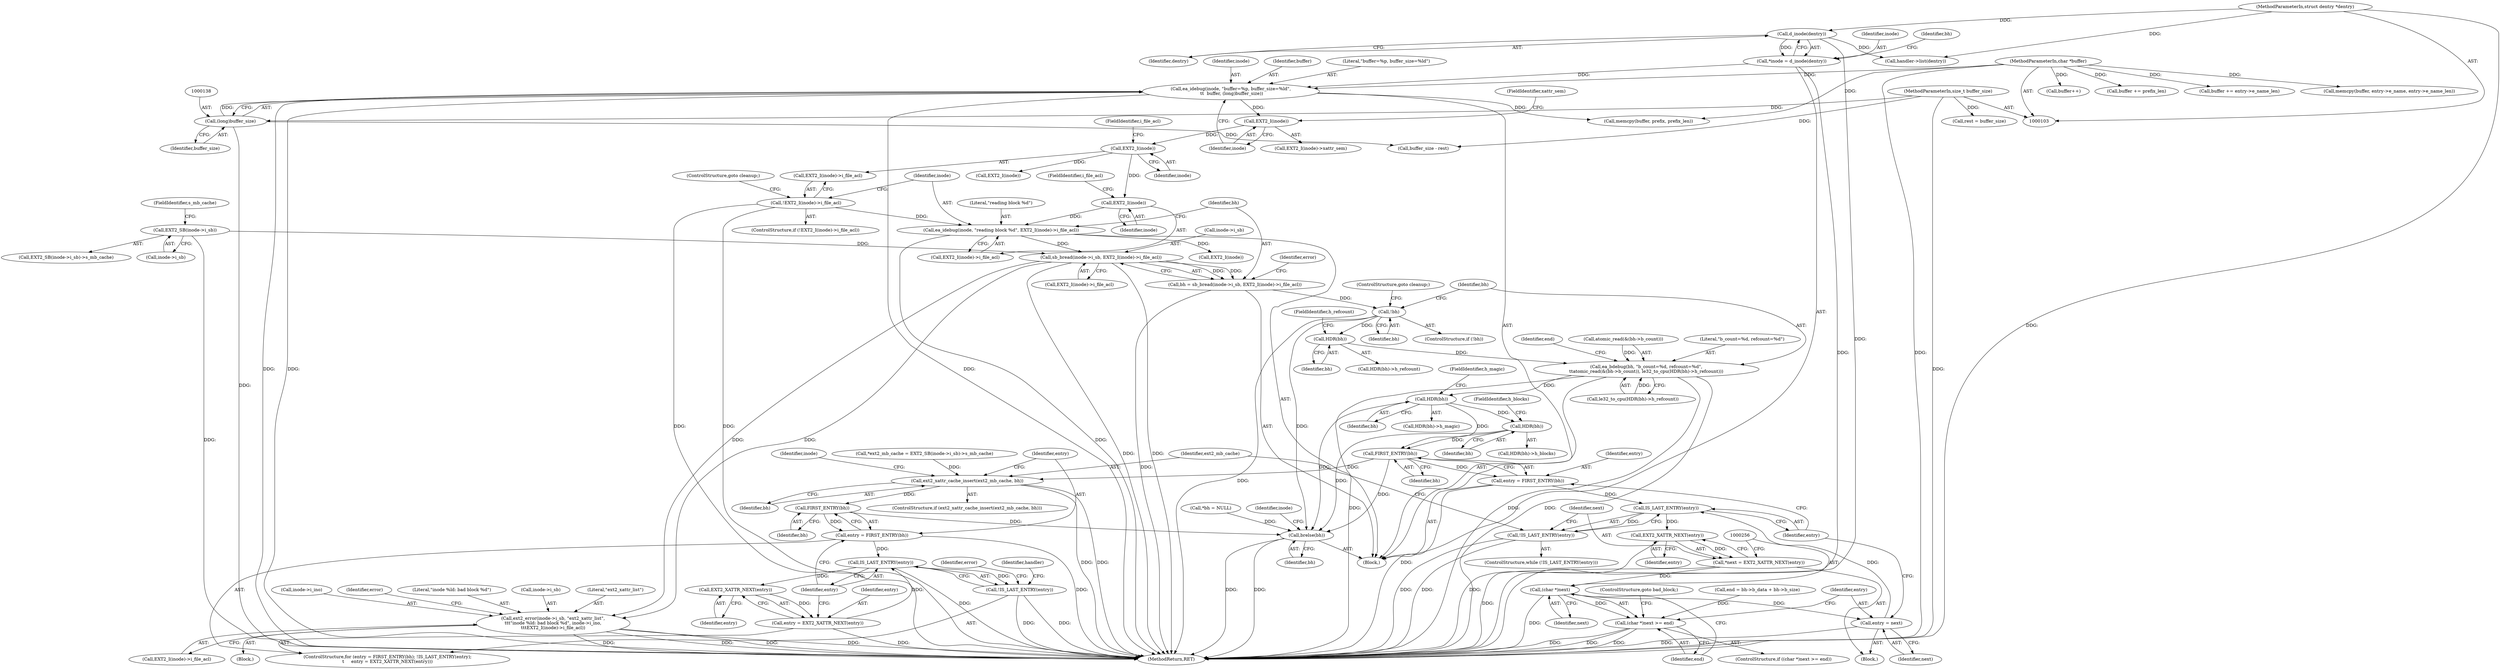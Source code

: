 digraph "0_linux_be0726d33cb8f411945884664924bed3cb8c70ee_8@API" {
"1000165" [label="(Call,sb_bread(inode->i_sb, EXT2_I(inode)->i_file_acl))"];
"1000128" [label="(Call,EXT2_SB(inode->i_sb))"];
"1000156" [label="(Call,ea_idebug(inode, \"reading block %d\", EXT2_I(inode)->i_file_acl))"];
"1000160" [label="(Call,EXT2_I(inode))"];
"1000152" [label="(Call,EXT2_I(inode))"];
"1000143" [label="(Call,EXT2_I(inode))"];
"1000133" [label="(Call,ea_idebug(inode, \"buffer=%p, buffer_size=%ld\",\n \t\t  buffer, (long)buffer_size))"];
"1000109" [label="(Call,*inode = d_inode(dentry))"];
"1000111" [label="(Call,d_inode(dentry))"];
"1000104" [label="(MethodParameterIn,struct dentry *dentry)"];
"1000105" [label="(MethodParameterIn,char *buffer)"];
"1000137" [label="(Call,(long)buffer_size)"];
"1000106" [label="(MethodParameterIn,size_t buffer_size)"];
"1000150" [label="(Call,!EXT2_I(inode)->i_file_acl)"];
"1000163" [label="(Call,bh = sb_bread(inode->i_sb, EXT2_I(inode)->i_file_acl))"];
"1000178" [label="(Call,!bh)"];
"1000191" [label="(Call,HDR(bh))"];
"1000181" [label="(Call,ea_bdebug(bh, \"b_count=%d, refcount=%d\",\n\t\tatomic_read(&(bh->b_count)), le32_to_cpu(HDR(bh)->h_refcount)))"];
"1000207" [label="(Call,HDR(bh))"];
"1000214" [label="(Call,HDR(bh))"];
"1000241" [label="(Call,FIRST_ENTRY(bh))"];
"1000239" [label="(Call,entry = FIRST_ENTRY(bh))"];
"1000245" [label="(Call,IS_LAST_ENTRY(entry))"];
"1000244" [label="(Call,!IS_LAST_ENTRY(entry))"];
"1000251" [label="(Call,EXT2_XATTR_NEXT(entry))"];
"1000249" [label="(Call,*next = EXT2_XATTR_NEXT(entry))"];
"1000255" [label="(Call,(char *)next)"];
"1000254" [label="(Call,(char *)next >= end)"];
"1000260" [label="(Call,entry = next)"];
"1000264" [label="(Call,ext2_xattr_cache_insert(ext2_mb_cache, bh))"];
"1000273" [label="(Call,FIRST_ENTRY(bh))"];
"1000271" [label="(Call,entry = FIRST_ENTRY(bh))"];
"1000276" [label="(Call,IS_LAST_ENTRY(entry))"];
"1000275" [label="(Call,!IS_LAST_ENTRY(entry))"];
"1000280" [label="(Call,EXT2_XATTR_NEXT(entry))"];
"1000278" [label="(Call,entry = EXT2_XATTR_NEXT(entry))"];
"1000366" [label="(Call,brelse(bh))"];
"1000221" [label="(Call,ext2_error(inode->i_sb, \"ext2_xattr_list\",\n\t\t\t\"inode %ld: bad block %d\", inode->i_ino,\n\t\t\tEXT2_I(inode)->i_file_acl))"];
"1000246" [label="(Identifier,entry)"];
"1000244" [label="(Call,!IS_LAST_ENTRY(entry))"];
"1000281" [label="(Identifier,entry)"];
"1000354" [label="(Call,buffer++)"];
"1000195" [label="(Identifier,end)"];
"1000249" [label="(Call,*next = EXT2_XATTR_NEXT(entry))"];
"1000180" [label="(ControlStructure,goto cleanup;)"];
"1000272" [label="(Identifier,entry)"];
"1000142" [label="(Call,EXT2_I(inode)->xattr_sem)"];
"1000105" [label="(MethodParameterIn,char *buffer)"];
"1000153" [label="(Identifier,inode)"];
"1000235" [label="(Identifier,error)"];
"1000155" [label="(ControlStructure,goto cleanup;)"];
"1000251" [label="(Call,EXT2_XATTR_NEXT(entry))"];
"1000266" [label="(Identifier,bh)"];
"1000177" [label="(ControlStructure,if (!bh))"];
"1000258" [label="(Identifier,end)"];
"1000150" [label="(Call,!EXT2_I(inode)->i_file_acl)"];
"1000192" [label="(Identifier,bh)"];
"1000216" [label="(FieldIdentifier,h_blocks)"];
"1000239" [label="(Call,entry = FIRST_ENTRY(bh))"];
"1000257" [label="(Identifier,next)"];
"1000111" [label="(Call,d_inode(dentry))"];
"1000169" [label="(Call,EXT2_I(inode)->i_file_acl)"];
"1000106" [label="(MethodParameterIn,size_t buffer_size)"];
"1000112" [label="(Identifier,dentry)"];
"1000280" [label="(Call,EXT2_XATTR_NEXT(entry))"];
"1000145" [label="(FieldIdentifier,xattr_sem)"];
"1000276" [label="(Call,IS_LAST_ENTRY(entry))"];
"1000104" [label="(MethodParameterIn,struct dentry *dentry)"];
"1000193" [label="(FieldIdentifier,h_refcount)"];
"1000189" [label="(Call,le32_to_cpu(HDR(bh)->h_refcount))"];
"1000241" [label="(Call,FIRST_ENTRY(bh))"];
"1000114" [label="(Call,*bh = NULL)"];
"1000277" [label="(Identifier,entry)"];
"1000166" [label="(Call,inode->i_sb)"];
"1000181" [label="(Call,ea_bdebug(bh, \"b_count=%d, refcount=%d\",\n\t\tatomic_read(&(bh->b_count)), le32_to_cpu(HDR(bh)->h_refcount)))"];
"1000182" [label="(Identifier,bh)"];
"1000213" [label="(Call,HDR(bh)->h_blocks)"];
"1000194" [label="(Call,end = bh->b_data + bh->b_size)"];
"1000226" [label="(Literal,\"inode %ld: bad block %d\")"];
"1000259" [label="(ControlStructure,goto bad_block;)"];
"1000162" [label="(FieldIdentifier,i_file_acl)"];
"1000183" [label="(Literal,\"b_count=%d, refcount=%d\")"];
"1000156" [label="(Call,ea_idebug(inode, \"reading block %d\", EXT2_I(inode)->i_file_acl))"];
"1000242" [label="(Identifier,bh)"];
"1000163" [label="(Call,bh = sb_bread(inode->i_sb, EXT2_I(inode)->i_file_acl))"];
"1000265" [label="(Identifier,ext2_mb_cache)"];
"1000261" [label="(Identifier,entry)"];
"1000129" [label="(Call,inode->i_sb)"];
"1000135" [label="(Literal,\"buffer=%p, buffer_size=%ld\")"];
"1000219" [label="(Block,)"];
"1000209" [label="(FieldIdentifier,h_magic)"];
"1000275" [label="(Call,!IS_LAST_ENTRY(entry))"];
"1000240" [label="(Identifier,entry)"];
"1000222" [label="(Call,inode->i_sb)"];
"1000260" [label="(Call,entry = next)"];
"1000252" [label="(Identifier,entry)"];
"1000274" [label="(Identifier,bh)"];
"1000134" [label="(Identifier,inode)"];
"1000366" [label="(Call,brelse(bh))"];
"1000298" [label="(Call,handler->list(dentry))"];
"1000376" [label="(MethodReturn,RET)"];
"1000128" [label="(Call,EXT2_SB(inode->i_sb))"];
"1000152" [label="(Call,EXT2_I(inode))"];
"1000207" [label="(Call,HDR(bh))"];
"1000263" [label="(ControlStructure,if (ext2_xattr_cache_insert(ext2_mb_cache, bh)))"];
"1000132" [label="(FieldIdentifier,s_mb_cache)"];
"1000158" [label="(Literal,\"reading block %d\")"];
"1000214" [label="(Call,HDR(bh))"];
"1000137" [label="(Call,(long)buffer_size)"];
"1000285" [label="(Identifier,handler)"];
"1000191" [label="(Call,HDR(bh))"];
"1000255" [label="(Call,(char *)next)"];
"1000279" [label="(Identifier,entry)"];
"1000143" [label="(Call,EXT2_I(inode))"];
"1000250" [label="(Identifier,next)"];
"1000262" [label="(Identifier,next)"];
"1000336" [label="(Call,buffer += prefix_len)"];
"1000154" [label="(FieldIdentifier,i_file_acl)"];
"1000268" [label="(Identifier,inode)"];
"1000110" [label="(Identifier,inode)"];
"1000170" [label="(Call,EXT2_I(inode))"];
"1000253" [label="(ControlStructure,if ((char *)next >= end))"];
"1000270" [label="(ControlStructure,for (entry = FIRST_ENTRY(bh); !IS_LAST_ENTRY(entry);\n\t     entry = EXT2_XATTR_NEXT(entry)))"];
"1000151" [label="(Call,EXT2_I(inode)->i_file_acl)"];
"1000206" [label="(Call,HDR(bh)->h_magic)"];
"1000164" [label="(Identifier,bh)"];
"1000254" [label="(Call,(char *)next >= end)"];
"1000347" [label="(Call,buffer += entry->e_name_len)"];
"1000165" [label="(Call,sb_bread(inode->i_sb, EXT2_I(inode)->i_file_acl))"];
"1000107" [label="(Block,)"];
"1000339" [label="(Call,memcpy(buffer, entry->e_name, entry->e_name_len))"];
"1000149" [label="(ControlStructure,if (!EXT2_I(inode)->i_file_acl))"];
"1000371" [label="(Call,EXT2_I(inode))"];
"1000367" [label="(Identifier,bh)"];
"1000225" [label="(Literal,\"ext2_xattr_list\")"];
"1000127" [label="(Call,EXT2_SB(inode->i_sb)->s_mb_cache)"];
"1000243" [label="(ControlStructure,while (!IS_LAST_ENTRY(entry)))"];
"1000361" [label="(Identifier,error)"];
"1000109" [label="(Call,*inode = d_inode(dentry))"];
"1000190" [label="(Call,HDR(bh)->h_refcount)"];
"1000372" [label="(Identifier,inode)"];
"1000144" [label="(Identifier,inode)"];
"1000157" [label="(Identifier,inode)"];
"1000115" [label="(Identifier,bh)"];
"1000273" [label="(Call,FIRST_ENTRY(bh))"];
"1000227" [label="(Call,inode->i_ino)"];
"1000136" [label="(Identifier,buffer)"];
"1000161" [label="(Identifier,inode)"];
"1000332" [label="(Call,memcpy(buffer, prefix, prefix_len))"];
"1000160" [label="(Call,EXT2_I(inode))"];
"1000174" [label="(Identifier,error)"];
"1000133" [label="(Call,ea_idebug(inode, \"buffer=%p, buffer_size=%ld\",\n \t\t  buffer, (long)buffer_size))"];
"1000221" [label="(Call,ext2_error(inode->i_sb, \"ext2_xattr_list\",\n\t\t\t\"inode %ld: bad block %d\", inode->i_ino,\n\t\t\tEXT2_I(inode)->i_file_acl))"];
"1000230" [label="(Call,EXT2_I(inode)->i_file_acl)"];
"1000184" [label="(Call,atomic_read(&(bh->b_count)))"];
"1000271" [label="(Call,entry = FIRST_ENTRY(bh))"];
"1000178" [label="(Call,!bh)"];
"1000125" [label="(Call,*ext2_mb_cache = EXT2_SB(inode->i_sb)->s_mb_cache)"];
"1000139" [label="(Identifier,buffer_size)"];
"1000120" [label="(Call,rest = buffer_size)"];
"1000247" [label="(Block,)"];
"1000264" [label="(Call,ext2_xattr_cache_insert(ext2_mb_cache, bh))"];
"1000278" [label="(Call,entry = EXT2_XATTR_NEXT(entry))"];
"1000159" [label="(Call,EXT2_I(inode)->i_file_acl)"];
"1000245" [label="(Call,IS_LAST_ENTRY(entry))"];
"1000208" [label="(Identifier,bh)"];
"1000179" [label="(Identifier,bh)"];
"1000362" [label="(Call,buffer_size - rest)"];
"1000215" [label="(Identifier,bh)"];
"1000165" -> "1000163"  [label="AST: "];
"1000165" -> "1000169"  [label="CFG: "];
"1000166" -> "1000165"  [label="AST: "];
"1000169" -> "1000165"  [label="AST: "];
"1000163" -> "1000165"  [label="CFG: "];
"1000165" -> "1000376"  [label="DDG: "];
"1000165" -> "1000376"  [label="DDG: "];
"1000165" -> "1000163"  [label="DDG: "];
"1000165" -> "1000163"  [label="DDG: "];
"1000128" -> "1000165"  [label="DDG: "];
"1000156" -> "1000165"  [label="DDG: "];
"1000165" -> "1000221"  [label="DDG: "];
"1000165" -> "1000221"  [label="DDG: "];
"1000128" -> "1000127"  [label="AST: "];
"1000128" -> "1000129"  [label="CFG: "];
"1000129" -> "1000128"  [label="AST: "];
"1000132" -> "1000128"  [label="CFG: "];
"1000128" -> "1000376"  [label="DDG: "];
"1000156" -> "1000107"  [label="AST: "];
"1000156" -> "1000159"  [label="CFG: "];
"1000157" -> "1000156"  [label="AST: "];
"1000158" -> "1000156"  [label="AST: "];
"1000159" -> "1000156"  [label="AST: "];
"1000164" -> "1000156"  [label="CFG: "];
"1000156" -> "1000376"  [label="DDG: "];
"1000160" -> "1000156"  [label="DDG: "];
"1000150" -> "1000156"  [label="DDG: "];
"1000156" -> "1000170"  [label="DDG: "];
"1000160" -> "1000159"  [label="AST: "];
"1000160" -> "1000161"  [label="CFG: "];
"1000161" -> "1000160"  [label="AST: "];
"1000162" -> "1000160"  [label="CFG: "];
"1000152" -> "1000160"  [label="DDG: "];
"1000152" -> "1000151"  [label="AST: "];
"1000152" -> "1000153"  [label="CFG: "];
"1000153" -> "1000152"  [label="AST: "];
"1000154" -> "1000152"  [label="CFG: "];
"1000143" -> "1000152"  [label="DDG: "];
"1000152" -> "1000371"  [label="DDG: "];
"1000143" -> "1000142"  [label="AST: "];
"1000143" -> "1000144"  [label="CFG: "];
"1000144" -> "1000143"  [label="AST: "];
"1000145" -> "1000143"  [label="CFG: "];
"1000133" -> "1000143"  [label="DDG: "];
"1000133" -> "1000107"  [label="AST: "];
"1000133" -> "1000137"  [label="CFG: "];
"1000134" -> "1000133"  [label="AST: "];
"1000135" -> "1000133"  [label="AST: "];
"1000136" -> "1000133"  [label="AST: "];
"1000137" -> "1000133"  [label="AST: "];
"1000144" -> "1000133"  [label="CFG: "];
"1000133" -> "1000376"  [label="DDG: "];
"1000133" -> "1000376"  [label="DDG: "];
"1000133" -> "1000376"  [label="DDG: "];
"1000109" -> "1000133"  [label="DDG: "];
"1000105" -> "1000133"  [label="DDG: "];
"1000137" -> "1000133"  [label="DDG: "];
"1000133" -> "1000332"  [label="DDG: "];
"1000109" -> "1000107"  [label="AST: "];
"1000109" -> "1000111"  [label="CFG: "];
"1000110" -> "1000109"  [label="AST: "];
"1000111" -> "1000109"  [label="AST: "];
"1000115" -> "1000109"  [label="CFG: "];
"1000109" -> "1000376"  [label="DDG: "];
"1000111" -> "1000109"  [label="DDG: "];
"1000111" -> "1000112"  [label="CFG: "];
"1000112" -> "1000111"  [label="AST: "];
"1000111" -> "1000376"  [label="DDG: "];
"1000104" -> "1000111"  [label="DDG: "];
"1000111" -> "1000298"  [label="DDG: "];
"1000104" -> "1000103"  [label="AST: "];
"1000104" -> "1000376"  [label="DDG: "];
"1000104" -> "1000298"  [label="DDG: "];
"1000105" -> "1000103"  [label="AST: "];
"1000105" -> "1000376"  [label="DDG: "];
"1000105" -> "1000332"  [label="DDG: "];
"1000105" -> "1000336"  [label="DDG: "];
"1000105" -> "1000339"  [label="DDG: "];
"1000105" -> "1000347"  [label="DDG: "];
"1000105" -> "1000354"  [label="DDG: "];
"1000137" -> "1000139"  [label="CFG: "];
"1000138" -> "1000137"  [label="AST: "];
"1000139" -> "1000137"  [label="AST: "];
"1000137" -> "1000376"  [label="DDG: "];
"1000106" -> "1000137"  [label="DDG: "];
"1000137" -> "1000362"  [label="DDG: "];
"1000106" -> "1000103"  [label="AST: "];
"1000106" -> "1000376"  [label="DDG: "];
"1000106" -> "1000120"  [label="DDG: "];
"1000106" -> "1000362"  [label="DDG: "];
"1000150" -> "1000149"  [label="AST: "];
"1000150" -> "1000151"  [label="CFG: "];
"1000151" -> "1000150"  [label="AST: "];
"1000155" -> "1000150"  [label="CFG: "];
"1000157" -> "1000150"  [label="CFG: "];
"1000150" -> "1000376"  [label="DDG: "];
"1000150" -> "1000376"  [label="DDG: "];
"1000163" -> "1000107"  [label="AST: "];
"1000164" -> "1000163"  [label="AST: "];
"1000174" -> "1000163"  [label="CFG: "];
"1000163" -> "1000376"  [label="DDG: "];
"1000163" -> "1000178"  [label="DDG: "];
"1000178" -> "1000177"  [label="AST: "];
"1000178" -> "1000179"  [label="CFG: "];
"1000179" -> "1000178"  [label="AST: "];
"1000180" -> "1000178"  [label="CFG: "];
"1000182" -> "1000178"  [label="CFG: "];
"1000178" -> "1000376"  [label="DDG: "];
"1000178" -> "1000191"  [label="DDG: "];
"1000178" -> "1000366"  [label="DDG: "];
"1000191" -> "1000190"  [label="AST: "];
"1000191" -> "1000192"  [label="CFG: "];
"1000192" -> "1000191"  [label="AST: "];
"1000193" -> "1000191"  [label="CFG: "];
"1000191" -> "1000181"  [label="DDG: "];
"1000181" -> "1000107"  [label="AST: "];
"1000181" -> "1000189"  [label="CFG: "];
"1000182" -> "1000181"  [label="AST: "];
"1000183" -> "1000181"  [label="AST: "];
"1000184" -> "1000181"  [label="AST: "];
"1000189" -> "1000181"  [label="AST: "];
"1000195" -> "1000181"  [label="CFG: "];
"1000181" -> "1000376"  [label="DDG: "];
"1000181" -> "1000376"  [label="DDG: "];
"1000181" -> "1000376"  [label="DDG: "];
"1000184" -> "1000181"  [label="DDG: "];
"1000189" -> "1000181"  [label="DDG: "];
"1000181" -> "1000207"  [label="DDG: "];
"1000207" -> "1000206"  [label="AST: "];
"1000207" -> "1000208"  [label="CFG: "];
"1000208" -> "1000207"  [label="AST: "];
"1000209" -> "1000207"  [label="CFG: "];
"1000207" -> "1000214"  [label="DDG: "];
"1000207" -> "1000241"  [label="DDG: "];
"1000207" -> "1000366"  [label="DDG: "];
"1000214" -> "1000213"  [label="AST: "];
"1000214" -> "1000215"  [label="CFG: "];
"1000215" -> "1000214"  [label="AST: "];
"1000216" -> "1000214"  [label="CFG: "];
"1000214" -> "1000241"  [label="DDG: "];
"1000214" -> "1000366"  [label="DDG: "];
"1000241" -> "1000239"  [label="AST: "];
"1000241" -> "1000242"  [label="CFG: "];
"1000242" -> "1000241"  [label="AST: "];
"1000239" -> "1000241"  [label="CFG: "];
"1000241" -> "1000239"  [label="DDG: "];
"1000241" -> "1000264"  [label="DDG: "];
"1000241" -> "1000366"  [label="DDG: "];
"1000239" -> "1000107"  [label="AST: "];
"1000240" -> "1000239"  [label="AST: "];
"1000246" -> "1000239"  [label="CFG: "];
"1000239" -> "1000376"  [label="DDG: "];
"1000239" -> "1000245"  [label="DDG: "];
"1000245" -> "1000244"  [label="AST: "];
"1000245" -> "1000246"  [label="CFG: "];
"1000246" -> "1000245"  [label="AST: "];
"1000244" -> "1000245"  [label="CFG: "];
"1000245" -> "1000244"  [label="DDG: "];
"1000260" -> "1000245"  [label="DDG: "];
"1000245" -> "1000251"  [label="DDG: "];
"1000244" -> "1000243"  [label="AST: "];
"1000250" -> "1000244"  [label="CFG: "];
"1000265" -> "1000244"  [label="CFG: "];
"1000244" -> "1000376"  [label="DDG: "];
"1000244" -> "1000376"  [label="DDG: "];
"1000251" -> "1000249"  [label="AST: "];
"1000251" -> "1000252"  [label="CFG: "];
"1000252" -> "1000251"  [label="AST: "];
"1000249" -> "1000251"  [label="CFG: "];
"1000251" -> "1000376"  [label="DDG: "];
"1000251" -> "1000249"  [label="DDG: "];
"1000249" -> "1000247"  [label="AST: "];
"1000250" -> "1000249"  [label="AST: "];
"1000256" -> "1000249"  [label="CFG: "];
"1000249" -> "1000376"  [label="DDG: "];
"1000249" -> "1000255"  [label="DDG: "];
"1000255" -> "1000254"  [label="AST: "];
"1000255" -> "1000257"  [label="CFG: "];
"1000256" -> "1000255"  [label="AST: "];
"1000257" -> "1000255"  [label="AST: "];
"1000258" -> "1000255"  [label="CFG: "];
"1000255" -> "1000376"  [label="DDG: "];
"1000255" -> "1000254"  [label="DDG: "];
"1000255" -> "1000260"  [label="DDG: "];
"1000254" -> "1000253"  [label="AST: "];
"1000254" -> "1000258"  [label="CFG: "];
"1000258" -> "1000254"  [label="AST: "];
"1000259" -> "1000254"  [label="CFG: "];
"1000261" -> "1000254"  [label="CFG: "];
"1000254" -> "1000376"  [label="DDG: "];
"1000254" -> "1000376"  [label="DDG: "];
"1000254" -> "1000376"  [label="DDG: "];
"1000194" -> "1000254"  [label="DDG: "];
"1000260" -> "1000247"  [label="AST: "];
"1000260" -> "1000262"  [label="CFG: "];
"1000261" -> "1000260"  [label="AST: "];
"1000262" -> "1000260"  [label="AST: "];
"1000246" -> "1000260"  [label="CFG: "];
"1000260" -> "1000376"  [label="DDG: "];
"1000264" -> "1000263"  [label="AST: "];
"1000264" -> "1000266"  [label="CFG: "];
"1000265" -> "1000264"  [label="AST: "];
"1000266" -> "1000264"  [label="AST: "];
"1000268" -> "1000264"  [label="CFG: "];
"1000272" -> "1000264"  [label="CFG: "];
"1000264" -> "1000376"  [label="DDG: "];
"1000264" -> "1000376"  [label="DDG: "];
"1000125" -> "1000264"  [label="DDG: "];
"1000264" -> "1000273"  [label="DDG: "];
"1000273" -> "1000271"  [label="AST: "];
"1000273" -> "1000274"  [label="CFG: "];
"1000274" -> "1000273"  [label="AST: "];
"1000271" -> "1000273"  [label="CFG: "];
"1000273" -> "1000271"  [label="DDG: "];
"1000273" -> "1000366"  [label="DDG: "];
"1000271" -> "1000270"  [label="AST: "];
"1000272" -> "1000271"  [label="AST: "];
"1000277" -> "1000271"  [label="CFG: "];
"1000271" -> "1000376"  [label="DDG: "];
"1000271" -> "1000276"  [label="DDG: "];
"1000276" -> "1000275"  [label="AST: "];
"1000276" -> "1000277"  [label="CFG: "];
"1000277" -> "1000276"  [label="AST: "];
"1000275" -> "1000276"  [label="CFG: "];
"1000276" -> "1000376"  [label="DDG: "];
"1000276" -> "1000275"  [label="DDG: "];
"1000278" -> "1000276"  [label="DDG: "];
"1000276" -> "1000280"  [label="DDG: "];
"1000275" -> "1000270"  [label="AST: "];
"1000285" -> "1000275"  [label="CFG: "];
"1000361" -> "1000275"  [label="CFG: "];
"1000275" -> "1000376"  [label="DDG: "];
"1000275" -> "1000376"  [label="DDG: "];
"1000280" -> "1000278"  [label="AST: "];
"1000280" -> "1000281"  [label="CFG: "];
"1000281" -> "1000280"  [label="AST: "];
"1000278" -> "1000280"  [label="CFG: "];
"1000280" -> "1000278"  [label="DDG: "];
"1000278" -> "1000270"  [label="AST: "];
"1000279" -> "1000278"  [label="AST: "];
"1000277" -> "1000278"  [label="CFG: "];
"1000278" -> "1000376"  [label="DDG: "];
"1000366" -> "1000107"  [label="AST: "];
"1000366" -> "1000367"  [label="CFG: "];
"1000367" -> "1000366"  [label="AST: "];
"1000372" -> "1000366"  [label="CFG: "];
"1000366" -> "1000376"  [label="DDG: "];
"1000366" -> "1000376"  [label="DDG: "];
"1000114" -> "1000366"  [label="DDG: "];
"1000221" -> "1000219"  [label="AST: "];
"1000221" -> "1000230"  [label="CFG: "];
"1000222" -> "1000221"  [label="AST: "];
"1000225" -> "1000221"  [label="AST: "];
"1000226" -> "1000221"  [label="AST: "];
"1000227" -> "1000221"  [label="AST: "];
"1000230" -> "1000221"  [label="AST: "];
"1000235" -> "1000221"  [label="CFG: "];
"1000221" -> "1000376"  [label="DDG: "];
"1000221" -> "1000376"  [label="DDG: "];
"1000221" -> "1000376"  [label="DDG: "];
"1000221" -> "1000376"  [label="DDG: "];
}
